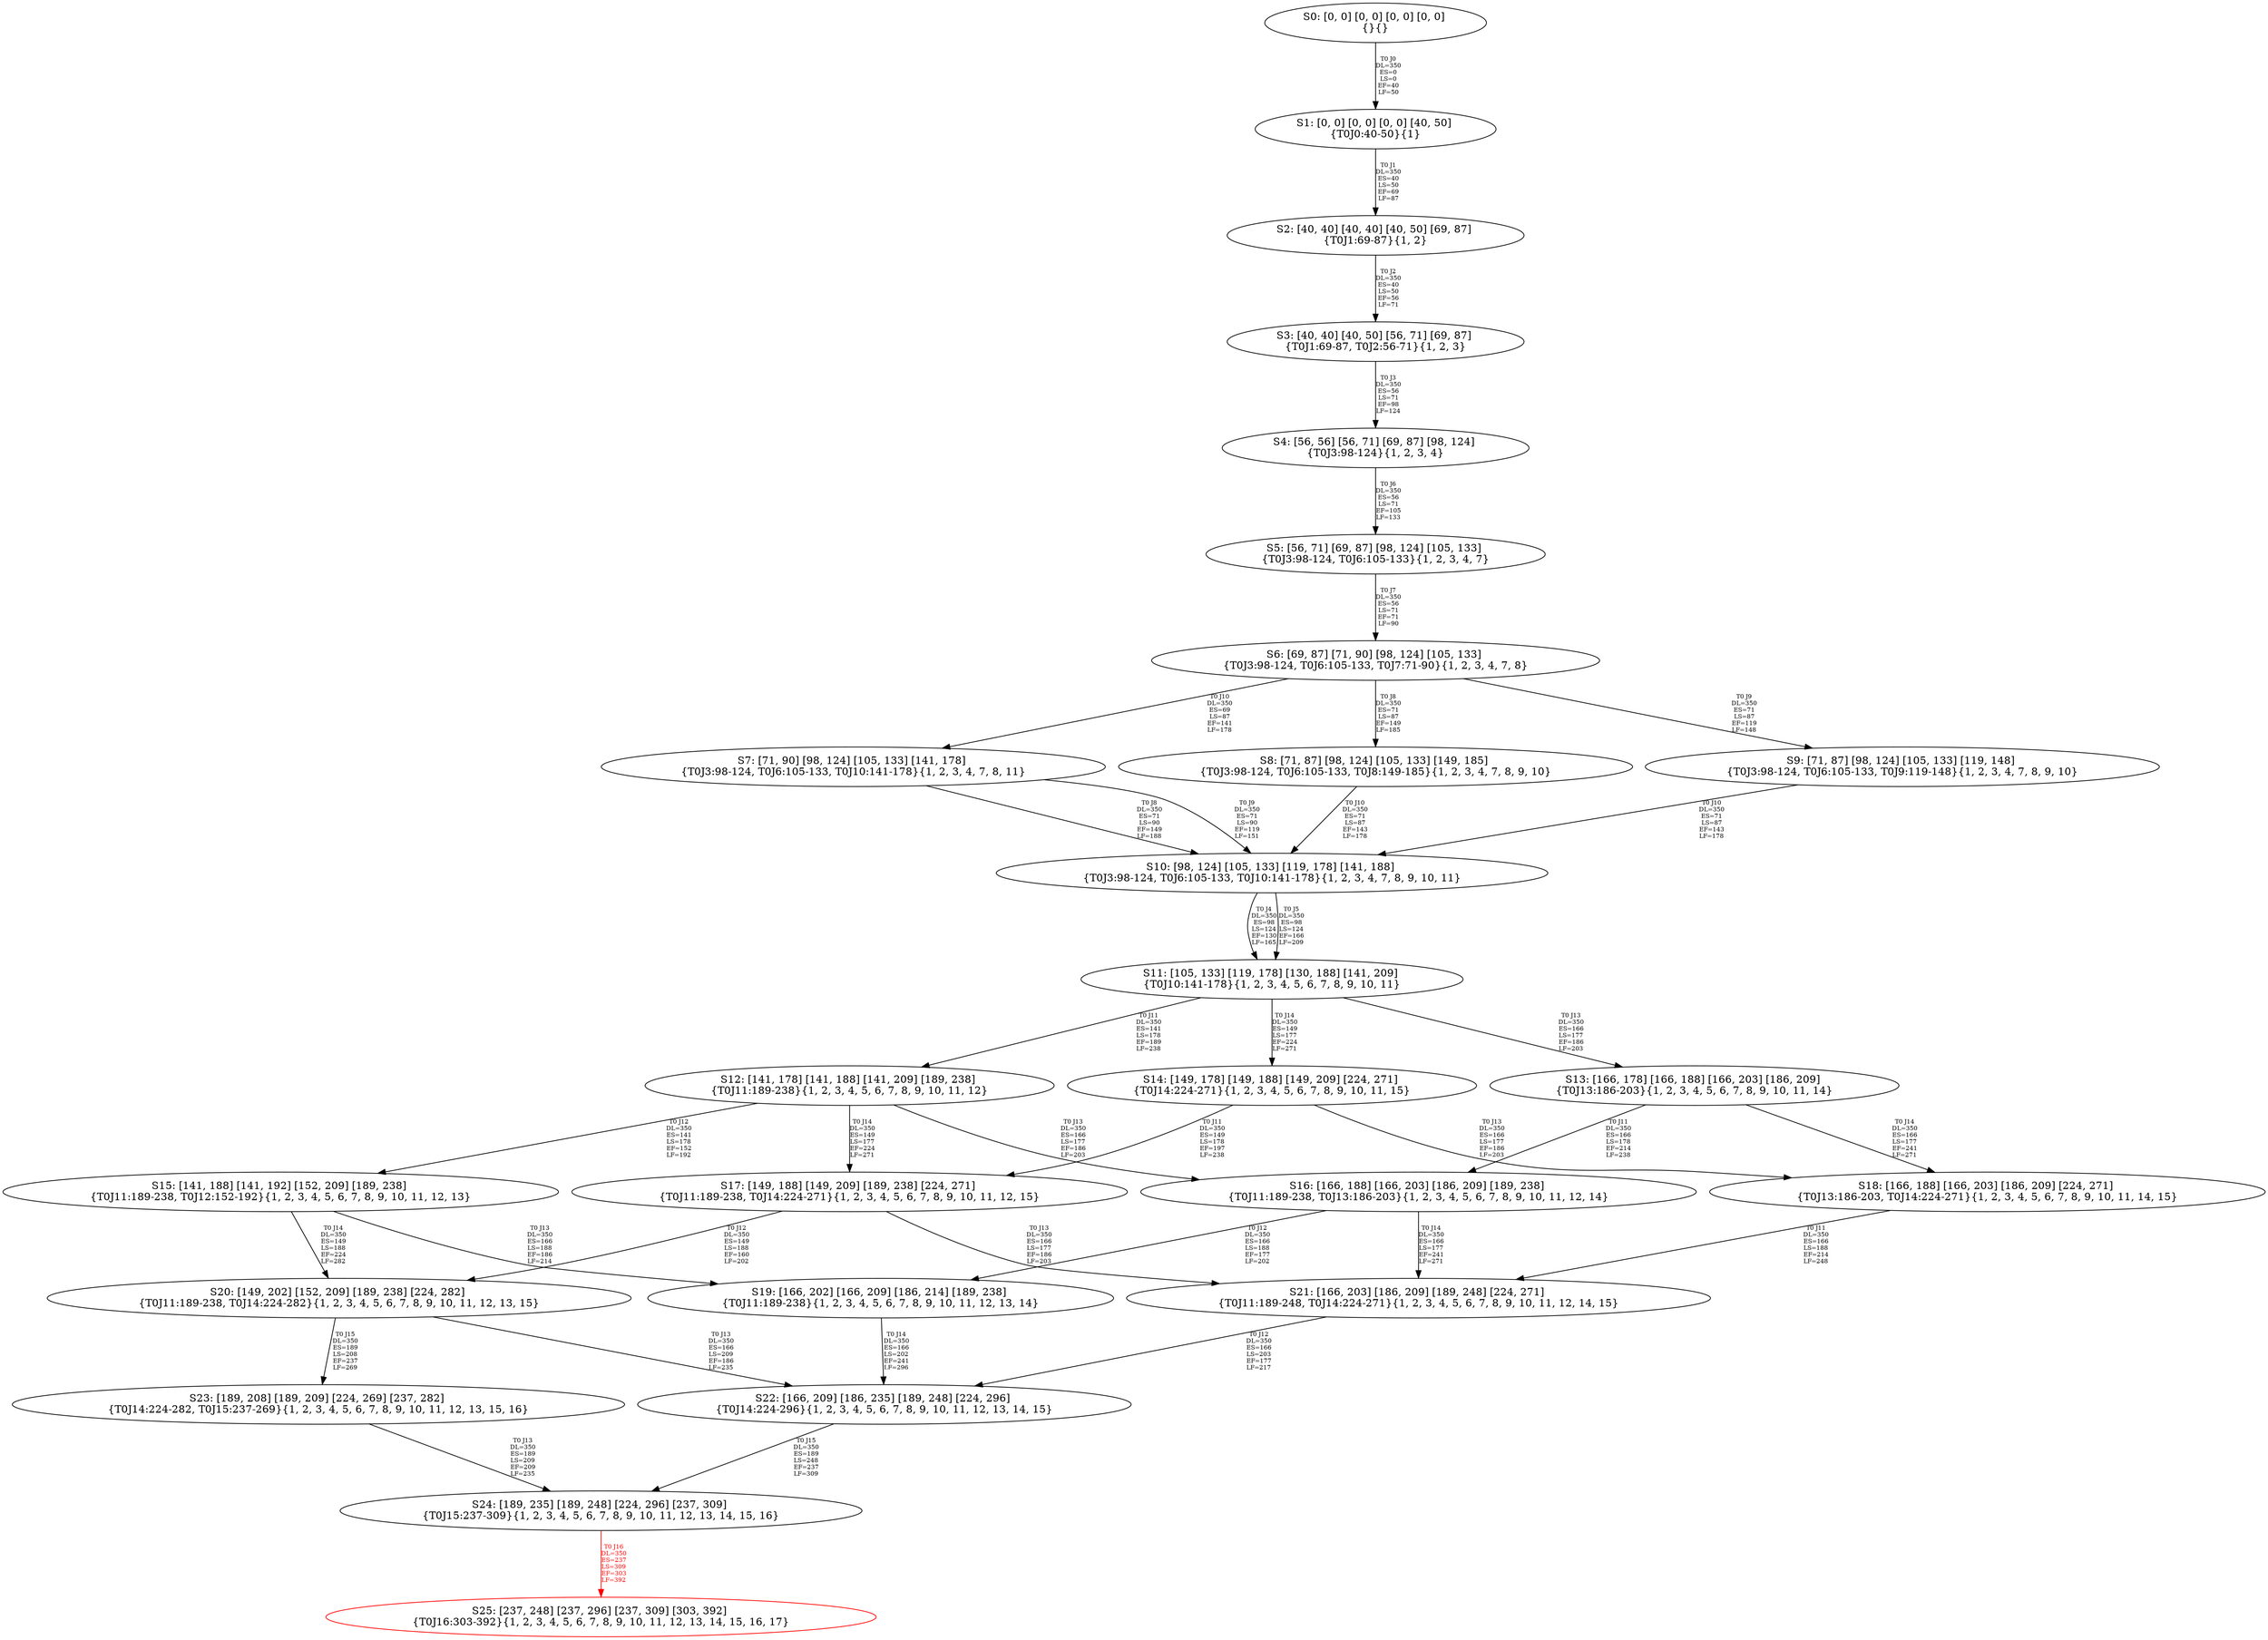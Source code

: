 digraph {
	S0[label="S0: [0, 0] [0, 0] [0, 0] [0, 0] \n{}{}"];
	S1[label="S1: [0, 0] [0, 0] [0, 0] [40, 50] \n{T0J0:40-50}{1}"];
	S2[label="S2: [40, 40] [40, 40] [40, 50] [69, 87] \n{T0J1:69-87}{1, 2}"];
	S3[label="S3: [40, 40] [40, 50] [56, 71] [69, 87] \n{T0J1:69-87, T0J2:56-71}{1, 2, 3}"];
	S4[label="S4: [56, 56] [56, 71] [69, 87] [98, 124] \n{T0J3:98-124}{1, 2, 3, 4}"];
	S5[label="S5: [56, 71] [69, 87] [98, 124] [105, 133] \n{T0J3:98-124, T0J6:105-133}{1, 2, 3, 4, 7}"];
	S6[label="S6: [69, 87] [71, 90] [98, 124] [105, 133] \n{T0J3:98-124, T0J6:105-133, T0J7:71-90}{1, 2, 3, 4, 7, 8}"];
	S7[label="S7: [71, 90] [98, 124] [105, 133] [141, 178] \n{T0J3:98-124, T0J6:105-133, T0J10:141-178}{1, 2, 3, 4, 7, 8, 11}"];
	S8[label="S8: [71, 87] [98, 124] [105, 133] [149, 185] \n{T0J3:98-124, T0J6:105-133, T0J8:149-185}{1, 2, 3, 4, 7, 8, 9, 10}"];
	S9[label="S9: [71, 87] [98, 124] [105, 133] [119, 148] \n{T0J3:98-124, T0J6:105-133, T0J9:119-148}{1, 2, 3, 4, 7, 8, 9, 10}"];
	S10[label="S10: [98, 124] [105, 133] [119, 178] [141, 188] \n{T0J3:98-124, T0J6:105-133, T0J10:141-178}{1, 2, 3, 4, 7, 8, 9, 10, 11}"];
	S11[label="S11: [105, 133] [119, 178] [130, 188] [141, 209] \n{T0J10:141-178}{1, 2, 3, 4, 5, 6, 7, 8, 9, 10, 11}"];
	S12[label="S12: [141, 178] [141, 188] [141, 209] [189, 238] \n{T0J11:189-238}{1, 2, 3, 4, 5, 6, 7, 8, 9, 10, 11, 12}"];
	S13[label="S13: [166, 178] [166, 188] [166, 203] [186, 209] \n{T0J13:186-203}{1, 2, 3, 4, 5, 6, 7, 8, 9, 10, 11, 14}"];
	S14[label="S14: [149, 178] [149, 188] [149, 209] [224, 271] \n{T0J14:224-271}{1, 2, 3, 4, 5, 6, 7, 8, 9, 10, 11, 15}"];
	S15[label="S15: [141, 188] [141, 192] [152, 209] [189, 238] \n{T0J11:189-238, T0J12:152-192}{1, 2, 3, 4, 5, 6, 7, 8, 9, 10, 11, 12, 13}"];
	S16[label="S16: [166, 188] [166, 203] [186, 209] [189, 238] \n{T0J11:189-238, T0J13:186-203}{1, 2, 3, 4, 5, 6, 7, 8, 9, 10, 11, 12, 14}"];
	S17[label="S17: [149, 188] [149, 209] [189, 238] [224, 271] \n{T0J11:189-238, T0J14:224-271}{1, 2, 3, 4, 5, 6, 7, 8, 9, 10, 11, 12, 15}"];
	S18[label="S18: [166, 188] [166, 203] [186, 209] [224, 271] \n{T0J13:186-203, T0J14:224-271}{1, 2, 3, 4, 5, 6, 7, 8, 9, 10, 11, 14, 15}"];
	S19[label="S19: [166, 202] [166, 209] [186, 214] [189, 238] \n{T0J11:189-238}{1, 2, 3, 4, 5, 6, 7, 8, 9, 10, 11, 12, 13, 14}"];
	S20[label="S20: [149, 202] [152, 209] [189, 238] [224, 282] \n{T0J11:189-238, T0J14:224-282}{1, 2, 3, 4, 5, 6, 7, 8, 9, 10, 11, 12, 13, 15}"];
	S21[label="S21: [166, 203] [186, 209] [189, 248] [224, 271] \n{T0J11:189-248, T0J14:224-271}{1, 2, 3, 4, 5, 6, 7, 8, 9, 10, 11, 12, 14, 15}"];
	S22[label="S22: [166, 209] [186, 235] [189, 248] [224, 296] \n{T0J14:224-296}{1, 2, 3, 4, 5, 6, 7, 8, 9, 10, 11, 12, 13, 14, 15}"];
	S23[label="S23: [189, 208] [189, 209] [224, 269] [237, 282] \n{T0J14:224-282, T0J15:237-269}{1, 2, 3, 4, 5, 6, 7, 8, 9, 10, 11, 12, 13, 15, 16}"];
	S24[label="S24: [189, 235] [189, 248] [224, 296] [237, 309] \n{T0J15:237-309}{1, 2, 3, 4, 5, 6, 7, 8, 9, 10, 11, 12, 13, 14, 15, 16}"];
	S25[label="S25: [237, 248] [237, 296] [237, 309] [303, 392] \n{T0J16:303-392}{1, 2, 3, 4, 5, 6, 7, 8, 9, 10, 11, 12, 13, 14, 15, 16, 17}"];
	S0 -> S1[label="T0 J0\nDL=350\nES=0\nLS=0\nEF=40\nLF=50",fontsize=8];
	S1 -> S2[label="T0 J1\nDL=350\nES=40\nLS=50\nEF=69\nLF=87",fontsize=8];
	S2 -> S3[label="T0 J2\nDL=350\nES=40\nLS=50\nEF=56\nLF=71",fontsize=8];
	S3 -> S4[label="T0 J3\nDL=350\nES=56\nLS=71\nEF=98\nLF=124",fontsize=8];
	S4 -> S5[label="T0 J6\nDL=350\nES=56\nLS=71\nEF=105\nLF=133",fontsize=8];
	S5 -> S6[label="T0 J7\nDL=350\nES=56\nLS=71\nEF=71\nLF=90",fontsize=8];
	S6 -> S8[label="T0 J8\nDL=350\nES=71\nLS=87\nEF=149\nLF=185",fontsize=8];
	S6 -> S9[label="T0 J9\nDL=350\nES=71\nLS=87\nEF=119\nLF=148",fontsize=8];
	S6 -> S7[label="T0 J10\nDL=350\nES=69\nLS=87\nEF=141\nLF=178",fontsize=8];
	S7 -> S10[label="T0 J8\nDL=350\nES=71\nLS=90\nEF=149\nLF=188",fontsize=8];
	S7 -> S10[label="T0 J9\nDL=350\nES=71\nLS=90\nEF=119\nLF=151",fontsize=8];
	S8 -> S10[label="T0 J10\nDL=350\nES=71\nLS=87\nEF=143\nLF=178",fontsize=8];
	S9 -> S10[label="T0 J10\nDL=350\nES=71\nLS=87\nEF=143\nLF=178",fontsize=8];
	S10 -> S11[label="T0 J4\nDL=350\nES=98\nLS=124\nEF=130\nLF=165",fontsize=8];
	S10 -> S11[label="T0 J5\nDL=350\nES=98\nLS=124\nEF=166\nLF=209",fontsize=8];
	S11 -> S12[label="T0 J11\nDL=350\nES=141\nLS=178\nEF=189\nLF=238",fontsize=8];
	S11 -> S13[label="T0 J13\nDL=350\nES=166\nLS=177\nEF=186\nLF=203",fontsize=8];
	S11 -> S14[label="T0 J14\nDL=350\nES=149\nLS=177\nEF=224\nLF=271",fontsize=8];
	S12 -> S15[label="T0 J12\nDL=350\nES=141\nLS=178\nEF=152\nLF=192",fontsize=8];
	S12 -> S16[label="T0 J13\nDL=350\nES=166\nLS=177\nEF=186\nLF=203",fontsize=8];
	S12 -> S17[label="T0 J14\nDL=350\nES=149\nLS=177\nEF=224\nLF=271",fontsize=8];
	S13 -> S16[label="T0 J11\nDL=350\nES=166\nLS=178\nEF=214\nLF=238",fontsize=8];
	S13 -> S18[label="T0 J14\nDL=350\nES=166\nLS=177\nEF=241\nLF=271",fontsize=8];
	S14 -> S17[label="T0 J11\nDL=350\nES=149\nLS=178\nEF=197\nLF=238",fontsize=8];
	S14 -> S18[label="T0 J13\nDL=350\nES=166\nLS=177\nEF=186\nLF=203",fontsize=8];
	S15 -> S19[label="T0 J13\nDL=350\nES=166\nLS=188\nEF=186\nLF=214",fontsize=8];
	S15 -> S20[label="T0 J14\nDL=350\nES=149\nLS=188\nEF=224\nLF=282",fontsize=8];
	S16 -> S19[label="T0 J12\nDL=350\nES=166\nLS=188\nEF=177\nLF=202",fontsize=8];
	S16 -> S21[label="T0 J14\nDL=350\nES=166\nLS=177\nEF=241\nLF=271",fontsize=8];
	S17 -> S20[label="T0 J12\nDL=350\nES=149\nLS=188\nEF=160\nLF=202",fontsize=8];
	S17 -> S21[label="T0 J13\nDL=350\nES=166\nLS=177\nEF=186\nLF=203",fontsize=8];
	S18 -> S21[label="T0 J11\nDL=350\nES=166\nLS=188\nEF=214\nLF=248",fontsize=8];
	S19 -> S22[label="T0 J14\nDL=350\nES=166\nLS=202\nEF=241\nLF=296",fontsize=8];
	S20 -> S22[label="T0 J13\nDL=350\nES=166\nLS=209\nEF=186\nLF=235",fontsize=8];
	S20 -> S23[label="T0 J15\nDL=350\nES=189\nLS=208\nEF=237\nLF=269",fontsize=8];
	S21 -> S22[label="T0 J12\nDL=350\nES=166\nLS=203\nEF=177\nLF=217",fontsize=8];
	S22 -> S24[label="T0 J15\nDL=350\nES=189\nLS=248\nEF=237\nLF=309",fontsize=8];
	S23 -> S24[label="T0 J13\nDL=350\nES=189\nLS=209\nEF=209\nLF=235",fontsize=8];
	S24 -> S25[label="T0 J16\nDL=350\nES=237\nLS=309\nEF=303\nLF=392",color=Red,fontcolor=Red,fontsize=8];
S25[color=Red];
}
